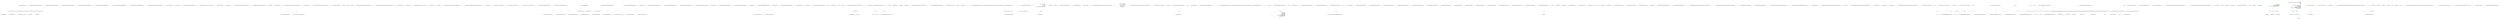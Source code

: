 digraph  {
n52 [label="CommandLine.Tests.Text.VerbsHelpTextFixture", span=""];
n0 [cluster="CommandLine.Tests.Text.VerbsHelpTextFixture.FailedParsingPrintsHelpIndex()", label="Entry CommandLine.Tests.Text.VerbsHelpTextFixture.FailedParsingPrintsHelpIndex()", span="42-42"];
n1 [cluster="CommandLine.Tests.Text.VerbsHelpTextFixture.FailedParsingPrintsHelpIndex()", label="DoCoreTestForIndex(new string[] {})", span="44-44"];
n2 [cluster="CommandLine.Tests.Text.VerbsHelpTextFixture.FailedParsingPrintsHelpIndex()", label="Exit CommandLine.Tests.Text.VerbsHelpTextFixture.FailedParsingPrintsHelpIndex()", span="42-42"];
n3 [cluster="CommandLine.Tests.Text.VerbsHelpTextFixture.DoCoreTestForIndex(string[])", label="Entry CommandLine.Tests.Text.VerbsHelpTextFixture.DoCoreTestForIndex(string[])", span="93-93"];
n4 [cluster="CommandLine.Tests.Text.VerbsHelpTextFixture.RequestingHelpPrintsHelpIndex()", label="Entry CommandLine.Tests.Text.VerbsHelpTextFixture.RequestingHelpPrintsHelpIndex()", span="48-48"];
n5 [cluster="CommandLine.Tests.Text.VerbsHelpTextFixture.RequestingHelpPrintsHelpIndex()", label="DoCoreTestForIndex(new string[] {''help''})", span="50-50"];
n6 [cluster="CommandLine.Tests.Text.VerbsHelpTextFixture.RequestingHelpPrintsHelpIndex()", label="Exit CommandLine.Tests.Text.VerbsHelpTextFixture.RequestingHelpPrintsHelpIndex()", span="48-48"];
n7 [cluster="CommandLine.Tests.Text.VerbsHelpTextFixture.RequestingBadHelpPrintsHelpIndex()", label="Entry CommandLine.Tests.Text.VerbsHelpTextFixture.RequestingBadHelpPrintsHelpIndex()", span="54-54"];
n8 [cluster="CommandLine.Tests.Text.VerbsHelpTextFixture.RequestingBadHelpPrintsHelpIndex()", label="DoCoreTestForIndex(new string[] { ''help'', ''undefined'' })", span="56-56"];
n9 [cluster="CommandLine.Tests.Text.VerbsHelpTextFixture.RequestingBadHelpPrintsHelpIndex()", label="Exit CommandLine.Tests.Text.VerbsHelpTextFixture.RequestingBadHelpPrintsHelpIndex()", span="54-54"];
n10 [cluster="CommandLine.Tests.Text.VerbsHelpTextFixture.FailedVerbParsingPrintsParticularHelpScreen()", label="Entry CommandLine.Tests.Text.VerbsHelpTextFixture.FailedVerbParsingPrintsParticularHelpScreen()", span="60-60"];
n11 [cluster="CommandLine.Tests.Text.VerbsHelpTextFixture.FailedVerbParsingPrintsParticularHelpScreen()", label="var options = new OptionsWithVerbsHelp()", span="62-62"];
n12 [cluster="CommandLine.Tests.Text.VerbsHelpTextFixture.FailedVerbParsingPrintsParticularHelpScreen()", label="var testWriter = new StringWriter()", span="63-63"];
n22 [cluster="CommandLine.Tests.Mocks.OptionsWithVerbsHelp.OptionsWithVerbsHelp()", label="Entry CommandLine.Tests.Mocks.OptionsWithVerbsHelp.OptionsWithVerbsHelp()", span="80-80"];
n13 [cluster="CommandLine.Tests.Text.VerbsHelpTextFixture.FailedVerbParsingPrintsParticularHelpScreen()", label="Result = Parser.ParseArguments(new string[] { ''clone'', ''--no_hardlinks'' }, options, testWriter)", span="64-64"];
n23 [cluster="System.IO.StringWriter.StringWriter()", label="Entry System.IO.StringWriter.StringWriter()", span="0-0"];
n15 [cluster="CommandLine.Tests.Text.VerbsHelpTextFixture.FailedVerbParsingPrintsParticularHelpScreen()", label="var helpText = testWriter.ToString()", span="68-68"];
n14 [cluster="CommandLine.Tests.Text.VerbsHelpTextFixture.FailedVerbParsingPrintsParticularHelpScreen()", label="ResultShouldBeFalse()", span="66-66"];
n24 [cluster="CommandLine.ICommandLineParser.ParseArguments(string[], object, System.IO.TextWriter)", label="Entry CommandLine.ICommandLineParser.ParseArguments(string[], object, System.IO.TextWriter)", span="72-72"];
n25 [cluster="CommandLine.Tests.CommandLineParserBaseFixture.ResultShouldBeFalse()", label="Entry CommandLine.Tests.CommandLineParserBaseFixture.ResultShouldBeFalse()", span="64-64"];
n16 [cluster="CommandLine.Tests.Text.VerbsHelpTextFixture.FailedVerbParsingPrintsParticularHelpScreen()", label="Console.WriteLine(helpText)", span="69-69"];
n26 [cluster="System.IO.StringWriter.ToString()", label="Entry System.IO.StringWriter.ToString()", span="0-0"];
n17 [cluster="CommandLine.Tests.Text.VerbsHelpTextFixture.FailedVerbParsingPrintsParticularHelpScreen()", label="var lines = helpText.Split(new string[] { Environment.NewLine }, StringSplitOptions.RemoveEmptyEntries)", span="70-70"];
n27 [cluster="System.Console.WriteLine(string)", label="Entry System.Console.WriteLine(string)", span="0-0"];
n18 [cluster="CommandLine.Tests.Text.VerbsHelpTextFixture.FailedVerbParsingPrintsParticularHelpScreen()", label="lines[5].Trim().Should().Equal(''--no-hardlinks    Optimize the cloning process from a repository on a local'')", span="72-72"];
n28 [cluster="string.Split(string[], System.StringSplitOptions)", label="Entry string.Split(string[], System.StringSplitOptions)", span="0-0"];
n19 [cluster="CommandLine.Tests.Text.VerbsHelpTextFixture.FailedVerbParsingPrintsParticularHelpScreen()", label="lines[6].Trim().Should().Equal(''filesystem by copying files.'')", span="73-73"];
n20 [cluster="CommandLine.Tests.Text.VerbsHelpTextFixture.FailedVerbParsingPrintsParticularHelpScreen()", label="lines[7].Trim().Should().Equal(''-q, --quiet       Suppress summary message.'')", span="74-74"];
n29 [cluster="string.Trim()", label="Entry string.Trim()", span="0-0"];
n30 [cluster="Unk.Should", label="Entry Unk.Should", span=""];
n31 [cluster="Unk.Equal", label="Entry Unk.Equal", span=""];
n21 [cluster="CommandLine.Tests.Text.VerbsHelpTextFixture.FailedVerbParsingPrintsParticularHelpScreen()", label="Exit CommandLine.Tests.Text.VerbsHelpTextFixture.FailedVerbParsingPrintsParticularHelpScreen()", span="60-60"];
n32 [cluster="CommandLine.Tests.Text.VerbsHelpTextFixture.RequestingHelpOfParticularVerbWithoutInstanceShouldWork()", label="Entry CommandLine.Tests.Text.VerbsHelpTextFixture.RequestingHelpOfParticularVerbWithoutInstanceShouldWork()", span="79-79"];
n33 [cluster="CommandLine.Tests.Text.VerbsHelpTextFixture.RequestingHelpOfParticularVerbWithoutInstanceShouldWork()", label="var options = new OptionsWithVerbsHelp()", span="81-81"];
n34 [cluster="CommandLine.Tests.Text.VerbsHelpTextFixture.RequestingHelpOfParticularVerbWithoutInstanceShouldWork()", label="var testWriter = new StringWriter()", span="82-82"];
n35 [cluster="CommandLine.Tests.Text.VerbsHelpTextFixture.RequestingHelpOfParticularVerbWithoutInstanceShouldWork()", label="Result = Parser.ParseArguments(new string[] {''help'', ''add''}, options, testWriter)", span="83-83"];
n37 [cluster="CommandLine.Tests.Text.VerbsHelpTextFixture.RequestingHelpOfParticularVerbWithoutInstanceShouldWork()", label="var helpText = testWriter.ToString()", span="87-87"];
n36 [cluster="CommandLine.Tests.Text.VerbsHelpTextFixture.RequestingHelpOfParticularVerbWithoutInstanceShouldWork()", label="ResultShouldBeFalse()", span="85-85"];
n38 [cluster="CommandLine.Tests.Text.VerbsHelpTextFixture.RequestingHelpOfParticularVerbWithoutInstanceShouldWork()", label="Console.WriteLine(helpText)", span="88-88"];
n39 [cluster="CommandLine.Tests.Text.VerbsHelpTextFixture.RequestingHelpOfParticularVerbWithoutInstanceShouldWork()", label="var lines = helpText.Split(new string[] { Environment.NewLine }, StringSplitOptions.RemoveEmptyEntries)", span="89-89"];
n40 [cluster="CommandLine.Tests.Text.VerbsHelpTextFixture.RequestingHelpOfParticularVerbWithoutInstanceShouldWork()", label="Exit CommandLine.Tests.Text.VerbsHelpTextFixture.RequestingHelpOfParticularVerbWithoutInstanceShouldWork()", span="79-79"];
n42 [cluster="CommandLine.Tests.Text.VerbsHelpTextFixture.DoCoreTestForIndex(string[])", label="var testWriter = new StringWriter()", span="96-96"];
n48 [cluster="CommandLine.Tests.Text.VerbsHelpTextFixture.DoCoreTestForIndex(string[])", label="lines[5].Trim().Should().Equal(''add       Add file contents to the index.'')", span="105-105"];
n49 [cluster="CommandLine.Tests.Text.VerbsHelpTextFixture.DoCoreTestForIndex(string[])", label="lines[6].Trim().Should().Equal(''commit    Record changes to the repository.'')", span="106-106"];
n50 [cluster="CommandLine.Tests.Text.VerbsHelpTextFixture.DoCoreTestForIndex(string[])", label="lines[7].Trim().Should().Equal(''clone     Clone a repository into a new directory.'')", span="107-107"];
n51 [cluster="CommandLine.Tests.Text.VerbsHelpTextFixture.DoCoreTestForIndex(string[])", label="Exit CommandLine.Tests.Text.VerbsHelpTextFixture.DoCoreTestForIndex(string[])", span="93-93"];
m0_23 [cluster="Humanizer.Configuration.RomanianFormatter.DateHumanize__minutes_ago(int)", file="FakeOptionsWithSequenceAndSeparator.cs", label="Entry Humanizer.Configuration.RomanianFormatter.DateHumanize__minutes_ago(int)", span="42-42"];
m0_24 [cluster="Humanizer.Configuration.RomanianFormatter.DateHumanize__minutes_ago(int)", file="FakeOptionsWithSequenceAndSeparator.cs", label="Debug.Assert(numberOfMinutes > 1)", span="44-44"];
m0_25 [cluster="Humanizer.Configuration.RomanianFormatter.DateHumanize__minutes_ago(int)", file="FakeOptionsWithSequenceAndSeparator.cs", label="0 < numberOfMinutes % 100 && numberOfMinutes % 100 < 20", span="46-46"];
m0_26 [cluster="Humanizer.Configuration.RomanianFormatter.DateHumanize__minutes_ago(int)", file="FakeOptionsWithSequenceAndSeparator.cs", label="return base.DateHumanize__minutes_ago(numberOfMinutes);", span="48-48"];
m0_27 [cluster="Humanizer.Configuration.RomanianFormatter.DateHumanize__minutes_ago(int)", file="FakeOptionsWithSequenceAndSeparator.cs", label="return string.Format(''acum {0} de minute'', numberOfMinutes);", span="51-51"];
m0_28 [cluster="Humanizer.Configuration.RomanianFormatter.DateHumanize__minutes_ago(int)", file="FakeOptionsWithSequenceAndSeparator.cs", label="Exit Humanizer.Configuration.RomanianFormatter.DateHumanize__minutes_ago(int)", span="42-42"];
m0_22 [cluster="Humanizer.Configuration.DefaultFormatter.DateHumanize__hours_ago(int)", file="FakeOptionsWithSequenceAndSeparator.cs", label="Entry Humanizer.Configuration.DefaultFormatter.DateHumanize__hours_ago(int)", span="11-11"];
m0_7 [cluster="Humanizer.Configuration.DefaultFormatter.DateHumanize__years_ago(int)", file="FakeOptionsWithSequenceAndSeparator.cs", label="Entry Humanizer.Configuration.DefaultFormatter.DateHumanize__years_ago(int)", span="31-31"];
m0_29 [cluster="Humanizer.Configuration.DefaultFormatter.DateHumanize__minutes_ago(int)", file="FakeOptionsWithSequenceAndSeparator.cs", label="Entry Humanizer.Configuration.DefaultFormatter.DateHumanize__minutes_ago(int)", span="16-16"];
m0_9 [cluster="Humanizer.Configuration.RomanianFormatter.DateHumanize__days_ago(int)", file="FakeOptionsWithSequenceAndSeparator.cs", label="Entry Humanizer.Configuration.RomanianFormatter.DateHumanize__days_ago(int)", span="18-18"];
m0_10 [cluster="Humanizer.Configuration.RomanianFormatter.DateHumanize__days_ago(int)", file="FakeOptionsWithSequenceAndSeparator.cs", label="Debug.Assert(numberOfDays > 1)", span="20-20"];
m0_11 [cluster="Humanizer.Configuration.RomanianFormatter.DateHumanize__days_ago(int)", file="FakeOptionsWithSequenceAndSeparator.cs", label="0 < numberOfDays % 100 && numberOfDays % 100 < 20", span="22-22"];
m0_12 [cluster="Humanizer.Configuration.RomanianFormatter.DateHumanize__days_ago(int)", file="FakeOptionsWithSequenceAndSeparator.cs", label="return base.DateHumanize__days_ago(numberOfDays);", span="24-24"];
m0_13 [cluster="Humanizer.Configuration.RomanianFormatter.DateHumanize__days_ago(int)", file="FakeOptionsWithSequenceAndSeparator.cs", label="return string.Format(''acum {0} de zile'', numberOfDays);", span="27-27"];
m0_14 [cluster="Humanizer.Configuration.RomanianFormatter.DateHumanize__days_ago(int)", file="FakeOptionsWithSequenceAndSeparator.cs", label="Exit Humanizer.Configuration.RomanianFormatter.DateHumanize__days_ago(int)", span="18-18"];
m0_15 [cluster="Humanizer.Configuration.DefaultFormatter.DateHumanize__days_ago(int)", file="FakeOptionsWithSequenceAndSeparator.cs", label="Entry Humanizer.Configuration.DefaultFormatter.DateHumanize__days_ago(int)", span="6-6"];
m0_8 [cluster="string.Format(string, object)", file="FakeOptionsWithSequenceAndSeparator.cs", label="Entry string.Format(string, object)", span="0-0"];
m0_0 [cluster="Humanizer.Configuration.RomanianFormatter.DateHumanize__years_ago(int)", file="FakeOptionsWithSequenceAndSeparator.cs", label="Entry Humanizer.Configuration.RomanianFormatter.DateHumanize__years_ago(int)", span="6-6"];
m0_1 [cluster="Humanizer.Configuration.RomanianFormatter.DateHumanize__years_ago(int)", file="FakeOptionsWithSequenceAndSeparator.cs", label="Debug.Assert(numberOfYears > 1)", span="8-8"];
m0_2 [cluster="Humanizer.Configuration.RomanianFormatter.DateHumanize__years_ago(int)", file="FakeOptionsWithSequenceAndSeparator.cs", label="0 < numberOfYears % 100 && numberOfYears % 100 < 20", span="10-10"];
m0_4 [cluster="Humanizer.Configuration.RomanianFormatter.DateHumanize__years_ago(int)", file="FakeOptionsWithSequenceAndSeparator.cs", label="return string.Format(''acum {0} de ani'', numberOfYears);", span="15-15"];
m0_5 [cluster="Humanizer.Configuration.RomanianFormatter.DateHumanize__years_ago(int)", file="FakeOptionsWithSequenceAndSeparator.cs", label="Exit Humanizer.Configuration.RomanianFormatter.DateHumanize__years_ago(int)", span="6-6"];
m0_6 [cluster="System.Diagnostics.Debug.Assert(bool)", file="FakeOptionsWithSequenceAndSeparator.cs", label="Entry System.Diagnostics.Debug.Assert(bool)", span="0-0"];
m0_16 [cluster="Humanizer.Configuration.RomanianFormatter.DateHumanize__hours_ago(int)", file="FakeOptionsWithSequenceAndSeparator.cs", label="Entry Humanizer.Configuration.RomanianFormatter.DateHumanize__hours_ago(int)", span="30-30"];
m0_17 [cluster="Humanizer.Configuration.RomanianFormatter.DateHumanize__hours_ago(int)", file="FakeOptionsWithSequenceAndSeparator.cs", label="Debug.Assert(numberOfHours > 1)", span="32-32"];
m0_18 [cluster="Humanizer.Configuration.RomanianFormatter.DateHumanize__hours_ago(int)", file="FakeOptionsWithSequenceAndSeparator.cs", label="0 < numberOfHours%100 && numberOfHours%100 < 20", span="34-34"];
m0_19 [cluster="Humanizer.Configuration.RomanianFormatter.DateHumanize__hours_ago(int)", file="FakeOptionsWithSequenceAndSeparator.cs", label="return base.DateHumanize__hours_ago(numberOfHours);", span="36-36"];
m0_20 [cluster="Humanizer.Configuration.RomanianFormatter.DateHumanize__hours_ago(int)", file="FakeOptionsWithSequenceAndSeparator.cs", label="return string.Format(''acum {0} de ore'', numberOfHours);", span="39-39"];
m0_21 [cluster="Humanizer.Configuration.RomanianFormatter.DateHumanize__hours_ago(int)", file="FakeOptionsWithSequenceAndSeparator.cs", label="Exit Humanizer.Configuration.RomanianFormatter.DateHumanize__hours_ago(int)", span="30-30"];
m0_30 [file="FakeOptionsWithSequenceAndSeparator.cs", label="Humanizer.Configuration.RomanianFormatter", span=""];
m1_5 [cluster="Unk.>", file="HelpText.cs", label="Entry Unk.>", span=""];
m1_43 [cluster="System.Action<T>.Invoke(T)", file="HelpText.cs", label="Entry System.Action<T>.Invoke(T)", span="0-0"];
m1_6 [cluster="Unk.Any", file="HelpText.cs", label="Entry Unk.Any", span=""];
m1_23 [cluster="Unk.Where", file="HelpText.cs", label="Entry Unk.Where", span=""];
m1_29 [cluster="CommandLine.Core.ReflectionExtensions.SetValue<T>(System.Reflection.PropertyInfo, T, object)", file="HelpText.cs", label="Entry CommandLine.Core.ReflectionExtensions.SetValue<T>(System.Reflection.PropertyInfo, T, object)", span="55-55"];
m1_30 [cluster="CommandLine.Core.ReflectionExtensions.SetValue<T>(System.Reflection.PropertyInfo, T, object)", file="HelpText.cs", label="Action<Exception> fail = inner => { throw new ApplicationException(''Cannot set value to target instance.'', inner); }", span="57-57"];
m1_31 [cluster="CommandLine.Core.ReflectionExtensions.SetValue<T>(System.Reflection.PropertyInfo, T, object)", file="HelpText.cs", label="property.SetValue(instance, value, null)", span="61-61"];
m1_40 [cluster="CommandLine.Core.ReflectionExtensions.SetValue<T>(System.Reflection.PropertyInfo, T, object)", file="HelpText.cs", label="return instance;", span="80-80"];
m1_33 [cluster="CommandLine.Core.ReflectionExtensions.SetValue<T>(System.Reflection.PropertyInfo, T, object)", file="HelpText.cs", label="fail(e)", span="65-65"];
m1_35 [cluster="CommandLine.Core.ReflectionExtensions.SetValue<T>(System.Reflection.PropertyInfo, T, object)", file="HelpText.cs", label="fail(e)", span="69-69"];
m1_37 [cluster="CommandLine.Core.ReflectionExtensions.SetValue<T>(System.Reflection.PropertyInfo, T, object)", file="HelpText.cs", label="fail(e)", span="73-73"];
m1_39 [cluster="CommandLine.Core.ReflectionExtensions.SetValue<T>(System.Reflection.PropertyInfo, T, object)", file="HelpText.cs", label="fail(e)", span="77-77"];
m1_32 [cluster="CommandLine.Core.ReflectionExtensions.SetValue<T>(System.Reflection.PropertyInfo, T, object)", file="HelpText.cs", label=TargetException, span="63-63"];
m1_34 [cluster="CommandLine.Core.ReflectionExtensions.SetValue<T>(System.Reflection.PropertyInfo, T, object)", file="HelpText.cs", label=TargetParameterCountException, span="67-67"];
m1_36 [cluster="CommandLine.Core.ReflectionExtensions.SetValue<T>(System.Reflection.PropertyInfo, T, object)", file="HelpText.cs", label=MethodAccessException, span="71-71"];
m1_38 [cluster="CommandLine.Core.ReflectionExtensions.SetValue<T>(System.Reflection.PropertyInfo, T, object)", file="HelpText.cs", label=TargetInvocationException, span="75-75"];
m1_41 [cluster="CommandLine.Core.ReflectionExtensions.SetValue<T>(System.Reflection.PropertyInfo, T, object)", file="HelpText.cs", label="Exit CommandLine.Core.ReflectionExtensions.SetValue<T>(System.Reflection.PropertyInfo, T, object)", span="55-55"];
m1_47 [cluster="System.ApplicationException.ApplicationException(string, System.Exception)", file="HelpText.cs", label="Entry System.ApplicationException.ApplicationException(string, System.Exception)", span="0-0"];
m1_53 [cluster="System.Array.CreateInstance(System.Type, int)", file="HelpText.cs", label="Entry System.Array.CreateInstance(System.Type, int)", span="0-0"];
m1_7 [cluster="Unk.selector", file="HelpText.cs", label="Entry Unk.selector", span=""];
m1_44 [cluster="lambda expression", file="HelpText.cs", label="Entry lambda expression", span="57-57"];
m1_26 [cluster="lambda expression", file="HelpText.cs", label="specProp.Property.SetValue(current, selector(specProp))", span="52-52"];
m1_25 [cluster="lambda expression", file="HelpText.cs", label="Entry lambda expression", span="51-52"];
m1_27 [cluster="lambda expression", file="HelpText.cs", label="Exit lambda expression", span="51-52"];
m1_45 [cluster="lambda expression", file="HelpText.cs", label="throw new ApplicationException(''Cannot set value to target instance.'', inner);", span="57-57"];
m1_46 [cluster="lambda expression", file="HelpText.cs", label="Exit lambda expression", span="57-57"];
m1_42 [cluster="System.Reflection.PropertyInfo.SetValue(object, object, object[])", file="HelpText.cs", label="Entry System.Reflection.PropertyInfo.SetValue(object, object, object[])", span="0-0"];
m1_14 [cluster="System.Type.IsAssignableFrom(System.Type)", file="HelpText.cs", label="Entry System.Type.IsAssignableFrom(System.Type)", span="0-0"];
m1_3 [cluster="System.Type.GetProperties()", file="HelpText.cs", label="Entry System.Type.GetProperties()", span="0-0"];
m1_0 [cluster="CommandLine.Core.ReflectionExtensions.GetSpecifications<T>(System.Type, System.Func<System.Reflection.PropertyInfo, T>)", file="HelpText.cs", label="Entry CommandLine.Core.ReflectionExtensions.GetSpecifications<T>(System.Type, System.Func<System.Reflection.PropertyInfo, T>)", span="12-12"];
m1_1 [cluster="CommandLine.Core.ReflectionExtensions.GetSpecifications<T>(System.Type, System.Func<System.Reflection.PropertyInfo, T>)", file="HelpText.cs", label="return from pi in type.GetProperties()\r\n                   let attrs = pi.GetCustomAttributes(true)\r\n                   where\r\n                        attrs.OfType<OptionAttribute>().Any() ||\r\n                        attrs.OfType<ValueAttribute>().Any()\r\n                   select selector(pi);", span="14-19"];
m1_2 [cluster="CommandLine.Core.ReflectionExtensions.GetSpecifications<T>(System.Type, System.Func<System.Reflection.PropertyInfo, T>)", file="HelpText.cs", label="Exit CommandLine.Core.ReflectionExtensions.GetSpecifications<T>(System.Type, System.Func<System.Reflection.PropertyInfo, T>)", span="12-12"];
m1_4 [cluster="System.Reflection.MemberInfo.GetCustomAttributes(bool)", file="HelpText.cs", label="Entry System.Reflection.MemberInfo.GetCustomAttributes(bool)", span="0-0"];
m1_24 [cluster="Unk.Aggregate", file="HelpText.cs", label="Entry Unk.Aggregate", span=""];
m1_48 [cluster="CommandLine.Core.ReflectionExtensions.CreateEmptyArray(System.Type)", file="HelpText.cs", label="Entry CommandLine.Core.ReflectionExtensions.CreateEmptyArray(System.Type)", span="83-83"];
m1_49 [cluster="CommandLine.Core.ReflectionExtensions.CreateEmptyArray(System.Type)", file="HelpText.cs", label="type == null", span="85-85"];
m1_51 [cluster="CommandLine.Core.ReflectionExtensions.CreateEmptyArray(System.Type)", file="HelpText.cs", label="return Array.CreateInstance(type, 0);", span="87-87"];
m1_50 [cluster="CommandLine.Core.ReflectionExtensions.CreateEmptyArray(System.Type)", file="HelpText.cs", label="throw new ArgumentNullException(''type'');", span="85-85"];
m1_52 [cluster="CommandLine.Core.ReflectionExtensions.CreateEmptyArray(System.Type)", file="HelpText.cs", label="Exit CommandLine.Core.ReflectionExtensions.CreateEmptyArray(System.Type)", span="83-83"];
m1_20 [cluster="CommandLine.Core.ReflectionExtensions.SetProperties<T>(T, System.Collections.Generic.IEnumerable<CommandLine.Core.SpecificationProperty>, System.Func<CommandLine.Core.SpecificationProperty, bool>, System.Func<CommandLine.Core.SpecificationProperty, object>)", file="HelpText.cs", label="Entry CommandLine.Core.ReflectionExtensions.SetProperties<T>(T, System.Collections.Generic.IEnumerable<CommandLine.Core.SpecificationProperty>, System.Func<CommandLine.Core.SpecificationProperty, bool>, System.Func<CommandLine.Core.SpecificationProperty, object>)", span="42-42"];
m1_21 [cluster="CommandLine.Core.ReflectionExtensions.SetProperties<T>(T, System.Collections.Generic.IEnumerable<CommandLine.Core.SpecificationProperty>, System.Func<CommandLine.Core.SpecificationProperty, bool>, System.Func<CommandLine.Core.SpecificationProperty, object>)", file="HelpText.cs", label="return specProps.Where(predicate)\r\n                .Aggregate(\r\n                    instance,\r\n                    (current, specProp) =>\r\n                        specProp.Property.SetValue(current, selector(specProp)));", span="48-52"];
m1_22 [cluster="CommandLine.Core.ReflectionExtensions.SetProperties<T>(T, System.Collections.Generic.IEnumerable<CommandLine.Core.SpecificationProperty>, System.Func<CommandLine.Core.SpecificationProperty, bool>, System.Func<CommandLine.Core.SpecificationProperty, object>)", file="HelpText.cs", label="Exit CommandLine.Core.ReflectionExtensions.SetProperties<T>(T, System.Collections.Generic.IEnumerable<CommandLine.Core.SpecificationProperty>, System.Func<CommandLine.Core.SpecificationProperty, bool>, System.Func<CommandLine.Core.SpecificationProperty, object>)", span="42-42"];
m1_28 [cluster="Unk.SetValue", file="HelpText.cs", label="Entry Unk.SetValue", span=""];
m1_8 [cluster="CommandLine.Core.ReflectionExtensions.ToDescriptorKind(System.Type)", file="HelpText.cs", label="Entry CommandLine.Core.ReflectionExtensions.ToDescriptorKind(System.Type)", span="22-22"];
m1_9 [cluster="CommandLine.Core.ReflectionExtensions.ToDescriptorKind(System.Type)", file="HelpText.cs", label="type == null", span="24-24"];
m1_11 [cluster="CommandLine.Core.ReflectionExtensions.ToDescriptorKind(System.Type)", file="HelpText.cs", label="return type == typeof(bool)\r\n                       ? TypeDescriptorKind.Boolean\r\n                       : type == typeof(string)\r\n                             ? TypeDescriptorKind.Scalar\r\n                             : type.IsArray || typeof(IEnumerable).IsAssignableFrom(type)\r\n                                   ? TypeDescriptorKind.Sequence\r\n                                   : TypeDescriptorKind.Scalar;", span="26-32"];
m1_10 [cluster="CommandLine.Core.ReflectionExtensions.ToDescriptorKind(System.Type)", file="HelpText.cs", label="throw new ArgumentNullException(''type'');", span="24-24"];
m1_12 [cluster="CommandLine.Core.ReflectionExtensions.ToDescriptorKind(System.Type)", file="HelpText.cs", label="Exit CommandLine.Core.ReflectionExtensions.ToDescriptorKind(System.Type)", span="22-22"];
m1_13 [cluster="System.ArgumentNullException.ArgumentNullException(string)", file="HelpText.cs", label="Entry System.ArgumentNullException.ArgumentNullException(string)", span="0-0"];
m1_15 [cluster="CommandLine.Core.ReflectionExtensions.IsScalar(System.Type)", file="HelpText.cs", label="Entry CommandLine.Core.ReflectionExtensions.IsScalar(System.Type)", span="35-35"];
m1_16 [cluster="CommandLine.Core.ReflectionExtensions.IsScalar(System.Type)", file="HelpText.cs", label="type == null", span="37-37"];
m1_18 [cluster="CommandLine.Core.ReflectionExtensions.IsScalar(System.Type)", file="HelpText.cs", label="return type == typeof(string) || !type.IsArray && !typeof(IEnumerable).IsAssignableFrom(type);", span="39-39"];
m1_17 [cluster="CommandLine.Core.ReflectionExtensions.IsScalar(System.Type)", file="HelpText.cs", label="throw new ArgumentNullException(''type'');", span="37-37"];
m1_19 [cluster="CommandLine.Core.ReflectionExtensions.IsScalar(System.Type)", file="HelpText.cs", label="Exit CommandLine.Core.ReflectionExtensions.IsScalar(System.Type)", span="35-35"];
m1_54 [file="HelpText.cs", label="System.Func<CommandLine.Core.SpecificationProperty, object>", span=""];
m2_2 [cluster="CommandLine.OptionArrayAttribute.OptionArrayAttribute(string)", file="NameLookup.cs", label="Entry CommandLine.OptionArrayAttribute.OptionArrayAttribute(string)", span="46-46"];
m2_3 [cluster="CommandLine.OptionArrayAttribute.OptionArrayAttribute(string)", file="NameLookup.cs", label="Exit CommandLine.OptionArrayAttribute.OptionArrayAttribute(string)", span="46-46"];
m2_4 [cluster="CommandLine.OptionArrayAttribute.OptionArrayAttribute(char, string)", file="NameLookup.cs", label="Entry CommandLine.OptionArrayAttribute.OptionArrayAttribute(char, string)", span="53-53"];
m2_5 [cluster="CommandLine.OptionArrayAttribute.OptionArrayAttribute(char, string)", file="NameLookup.cs", label="Exit CommandLine.OptionArrayAttribute.OptionArrayAttribute(char, string)", span="53-53"];
m2_0 [cluster="CommandLine.OptionArrayAttribute.OptionArrayAttribute(char)", file="NameLookup.cs", label="Entry CommandLine.OptionArrayAttribute.OptionArrayAttribute(char)", span="40-40"];
m2_1 [cluster="CommandLine.OptionArrayAttribute.OptionArrayAttribute(char)", file="NameLookup.cs", label="Exit CommandLine.OptionArrayAttribute.OptionArrayAttribute(char)", span="40-40"];
m4_15 [cluster="CommandLine.OptionAttribute.OptionAttribute()", file="OptionAttribute.cs", label="Entry CommandLine.OptionAttribute.OptionAttribute()", span="42-42"];
m4_16 [cluster="CommandLine.OptionAttribute.OptionAttribute()", file="OptionAttribute.cs", label="Exit CommandLine.OptionAttribute.OptionAttribute()", span="42-42"];
m4_21 [cluster="CommandLine.OptionAttribute.OptionAttribute(char)", file="OptionAttribute.cs", label="Entry CommandLine.OptionAttribute.OptionAttribute(char)", span="70-70"];
m4_22 [cluster="CommandLine.OptionAttribute.OptionAttribute(char)", file="OptionAttribute.cs", label="Exit CommandLine.OptionAttribute.OptionAttribute(char)", span="70-70"];
m4_19 [cluster="CommandLine.OptionAttribute.OptionAttribute(char, string)", file="OptionAttribute.cs", label="Entry CommandLine.OptionAttribute.OptionAttribute(char, string)", span="61-61"];
m4_20 [cluster="CommandLine.OptionAttribute.OptionAttribute(char, string)", file="OptionAttribute.cs", label="Exit CommandLine.OptionAttribute.OptionAttribute(char, string)", span="61-61"];
m4_14 [cluster="System.ArgumentNullException.ArgumentNullException(string)", file="OptionAttribute.cs", label="Entry System.ArgumentNullException.ArgumentNullException(string)", span="0-0"];
m4_0 [cluster="CommandLine.OptionAttribute.OptionAttribute(string, string)", file="OptionAttribute.cs", label="Entry CommandLine.OptionAttribute.OptionAttribute(string, string)", span="23-23"];
m4_1 [cluster="CommandLine.OptionAttribute.OptionAttribute(string, string)", file="OptionAttribute.cs", label="shortName == null", span="25-25"];
m4_3 [cluster="CommandLine.OptionAttribute.OptionAttribute(string, string)", file="OptionAttribute.cs", label="longName == null", span="26-26"];
m4_5 [cluster="CommandLine.OptionAttribute.OptionAttribute(string, string)", file="OptionAttribute.cs", label="this.shortName = shortName", span="28-28"];
m4_6 [cluster="CommandLine.OptionAttribute.OptionAttribute(string, string)", file="OptionAttribute.cs", label="this.longName = longName", span="29-29"];
m4_2 [cluster="CommandLine.OptionAttribute.OptionAttribute(string, string)", file="OptionAttribute.cs", label="throw new ArgumentNullException(''shortName'');", span="25-25"];
m4_4 [cluster="CommandLine.OptionAttribute.OptionAttribute(string, string)", file="OptionAttribute.cs", label="throw new ArgumentNullException(''longName'');", span="26-26"];
m4_7 [cluster="CommandLine.OptionAttribute.OptionAttribute(string, string)", file="OptionAttribute.cs", label="this.setName = string.Empty", span="30-30"];
m4_8 [cluster="CommandLine.OptionAttribute.OptionAttribute(string, string)", file="OptionAttribute.cs", label="this.min = -1", span="31-31"];
m4_9 [cluster="CommandLine.OptionAttribute.OptionAttribute(string, string)", file="OptionAttribute.cs", label="this.max = -1", span="32-32"];
m4_11 [cluster="CommandLine.OptionAttribute.OptionAttribute(string, string)", file="OptionAttribute.cs", label="this.helpText = string.Empty", span="34-34"];
m4_12 [cluster="CommandLine.OptionAttribute.OptionAttribute(string, string)", file="OptionAttribute.cs", label="this.metaValue = string.Empty", span="35-35"];
m4_13 [cluster="CommandLine.OptionAttribute.OptionAttribute(string, string)", file="OptionAttribute.cs", label="Exit CommandLine.OptionAttribute.OptionAttribute(string, string)", span="23-23"];
m4_17 [cluster="CommandLine.OptionAttribute.OptionAttribute(string)", file="OptionAttribute.cs", label="Entry CommandLine.OptionAttribute.OptionAttribute(string)", span="51-51"];
m4_18 [cluster="CommandLine.OptionAttribute.OptionAttribute(string)", file="OptionAttribute.cs", label="Exit CommandLine.OptionAttribute.OptionAttribute(string)", span="51-51"];
m4_23 [file="OptionAttribute.cs", label="CommandLine.OptionAttribute", span=""];
m5_4 [cluster="Humanizer.Localisation.Formatters.IFormatter.TimeSpanHumanize_Zero()", file="OptionMapperTests.cs", label="Entry Humanizer.Localisation.Formatters.IFormatter.TimeSpanHumanize_Zero()", span="28-28"];
m5_5 [cluster="Humanizer.Localisation.Formatters.IFormatter.TimeSpanHumanize_Zero()", file="OptionMapperTests.cs", label="Exit Humanizer.Localisation.Formatters.IFormatter.TimeSpanHumanize_Zero()", span="28-28"];
m5_2 [cluster="Humanizer.Localisation.Formatters.IFormatter.DateHumanize(Humanizer.Localisation.TimeUnit, Humanizer.Localisation.Tense, int)", file="OptionMapperTests.cs", label="Entry Humanizer.Localisation.Formatters.IFormatter.DateHumanize(Humanizer.Localisation.TimeUnit, Humanizer.Localisation.Tense, int)", span="22-22"];
m5_3 [cluster="Humanizer.Localisation.Formatters.IFormatter.DateHumanize(Humanizer.Localisation.TimeUnit, Humanizer.Localisation.Tense, int)", file="OptionMapperTests.cs", label="Exit Humanizer.Localisation.Formatters.IFormatter.DateHumanize(Humanizer.Localisation.TimeUnit, Humanizer.Localisation.Tense, int)", span="22-22"];
m5_0 [cluster="Humanizer.Localisation.Formatters.IFormatter.DateHumanize_Now()", file="OptionMapperTests.cs", label="Entry Humanizer.Localisation.Formatters.IFormatter.DateHumanize_Now()", span="13-13"];
m5_1 [cluster="Humanizer.Localisation.Formatters.IFormatter.DateHumanize_Now()", file="OptionMapperTests.cs", label="Exit Humanizer.Localisation.Formatters.IFormatter.DateHumanize_Now()", span="13-13"];
m5_6 [cluster="Humanizer.Localisation.Formatters.IFormatter.TimeSpanHumanize(Humanizer.Localisation.TimeUnit, int)", file="OptionMapperTests.cs", label="Entry Humanizer.Localisation.Formatters.IFormatter.TimeSpanHumanize(Humanizer.Localisation.TimeUnit, int)", span="36-36"];
m5_7 [cluster="Humanizer.Localisation.Formatters.IFormatter.TimeSpanHumanize(Humanizer.Localisation.TimeUnit, int)", file="OptionMapperTests.cs", label="Exit Humanizer.Localisation.Formatters.IFormatter.TimeSpanHumanize(Humanizer.Localisation.TimeUnit, int)", span="36-36"];
m6_42 [cluster="System.TimeSpan.TimeSpan(long)", file="OptionSpecification.cs", label="Entry System.TimeSpan.TimeSpan(long)", span="0-0"];
m6_0 [cluster="Humanizer.DateTimeHumanizeStrategy.PrecisionDateTimeHumanizeStrategy.PrecisionDateTimeHumanizeStrategy(double)", file="OptionSpecification.cs", label="Entry Humanizer.DateTimeHumanizeStrategy.PrecisionDateTimeHumanizeStrategy.PrecisionDateTimeHumanizeStrategy(double)", span="17-17"];
m6_1 [cluster="Humanizer.DateTimeHumanizeStrategy.PrecisionDateTimeHumanizeStrategy.PrecisionDateTimeHumanizeStrategy(double)", file="OptionSpecification.cs", label="_precision = precision", span="19-19"];
m6_2 [cluster="Humanizer.DateTimeHumanizeStrategy.PrecisionDateTimeHumanizeStrategy.PrecisionDateTimeHumanizeStrategy(double)", file="OptionSpecification.cs", label="Exit Humanizer.DateTimeHumanizeStrategy.PrecisionDateTimeHumanizeStrategy.PrecisionDateTimeHumanizeStrategy(double)", span="17-17"];
m6_45 [cluster="System.Convert.ToInt32(double)", file="OptionSpecification.cs", label="Entry System.Convert.ToInt32(double)", span="0-0"];
m6_46 [cluster="System.Math.Ceiling(double)", file="OptionSpecification.cs", label="Entry System.Math.Ceiling(double)", span="0-0"];
m6_44 [cluster="System.Math.Floor(double)", file="OptionSpecification.cs", label="Entry System.Math.Floor(double)", span="0-0"];
m6_3 [cluster="Humanizer.DateTimeHumanizeStrategy.PrecisionDateTimeHumanizeStrategy.Humanize(System.DateTime, System.DateTime)", file="OptionSpecification.cs", label="Entry Humanizer.DateTimeHumanizeStrategy.PrecisionDateTimeHumanizeStrategy.Humanize(System.DateTime, System.DateTime)", span="28-28"];
m6_4 [cluster="Humanizer.DateTimeHumanizeStrategy.PrecisionDateTimeHumanizeStrategy.Humanize(System.DateTime, System.DateTime)", file="OptionSpecification.cs", label="var ts = new TimeSpan(Math.Abs(comparisonBase.Ticks - input.Ticks))", span="30-30"];
m6_5 [cluster="Humanizer.DateTimeHumanizeStrategy.PrecisionDateTimeHumanizeStrategy.Humanize(System.DateTime, System.DateTime)", file="OptionSpecification.cs", label="var tense = input > comparisonBase ? Tense.Future : Tense.Past", span="31-31"];
m6_6 [cluster="Humanizer.DateTimeHumanizeStrategy.PrecisionDateTimeHumanizeStrategy.Humanize(System.DateTime, System.DateTime)", file="OptionSpecification.cs", label="int seconds = ts.Seconds, minutes = ts.Minutes, hours = ts.Hours, days = ts.Days", span="33-33"];
m6_29 [cluster="Humanizer.DateTimeHumanizeStrategy.PrecisionDateTimeHumanizeStrategy.Humanize(System.DateTime, System.DateTime)", file="OptionSpecification.cs", label="return Configurator.Formatter.DateHumanize(TimeUnit.Year, tense, years);", span="61-61"];
m6_31 [cluster="Humanizer.DateTimeHumanizeStrategy.PrecisionDateTimeHumanizeStrategy.Humanize(System.DateTime, System.DateTime)", file="OptionSpecification.cs", label="return Configurator.Formatter.DateHumanize(TimeUnit.Month, tense, months);", span="62-62"];
m6_33 [cluster="Humanizer.DateTimeHumanizeStrategy.PrecisionDateTimeHumanizeStrategy.Humanize(System.DateTime, System.DateTime)", file="OptionSpecification.cs", label="return Configurator.Formatter.DateHumanize(TimeUnit.Day, tense, days);", span="63-63"];
m6_35 [cluster="Humanizer.DateTimeHumanizeStrategy.PrecisionDateTimeHumanizeStrategy.Humanize(System.DateTime, System.DateTime)", file="OptionSpecification.cs", label="return Configurator.Formatter.DateHumanize(TimeUnit.Hour, tense, hours);", span="64-64"];
m6_37 [cluster="Humanizer.DateTimeHumanizeStrategy.PrecisionDateTimeHumanizeStrategy.Humanize(System.DateTime, System.DateTime)", file="OptionSpecification.cs", label="return Configurator.Formatter.DateHumanize(TimeUnit.Minute, tense, minutes);", span="65-65"];
m6_39 [cluster="Humanizer.DateTimeHumanizeStrategy.PrecisionDateTimeHumanizeStrategy.Humanize(System.DateTime, System.DateTime)", file="OptionSpecification.cs", label="return Configurator.Formatter.DateHumanize(TimeUnit.Second, tense, seconds);", span="66-66"];
m6_40 [cluster="Humanizer.DateTimeHumanizeStrategy.PrecisionDateTimeHumanizeStrategy.Humanize(System.DateTime, System.DateTime)", file="OptionSpecification.cs", label="return Configurator.Formatter.DateHumanize(TimeUnit.Millisecond, tense, 0);", span="67-67"];
m6_7 [cluster="Humanizer.DateTimeHumanizeStrategy.PrecisionDateTimeHumanizeStrategy.Humanize(System.DateTime, System.DateTime)", file="OptionSpecification.cs", label="int years = 0, months = 0", span="34-34"];
m6_8 [cluster="Humanizer.DateTimeHumanizeStrategy.PrecisionDateTimeHumanizeStrategy.Humanize(System.DateTime, System.DateTime)", file="OptionSpecification.cs", label="ts.Milliseconds >= 999 * _precision", span="37-37"];
m6_9 [cluster="Humanizer.DateTimeHumanizeStrategy.PrecisionDateTimeHumanizeStrategy.Humanize(System.DateTime, System.DateTime)", file="OptionSpecification.cs", label="seconds += 1", span="37-37"];
m6_10 [cluster="Humanizer.DateTimeHumanizeStrategy.PrecisionDateTimeHumanizeStrategy.Humanize(System.DateTime, System.DateTime)", file="OptionSpecification.cs", label="seconds >= 59 * _precision", span="38-38"];
m6_11 [cluster="Humanizer.DateTimeHumanizeStrategy.PrecisionDateTimeHumanizeStrategy.Humanize(System.DateTime, System.DateTime)", file="OptionSpecification.cs", label="minutes += 1", span="38-38"];
m6_12 [cluster="Humanizer.DateTimeHumanizeStrategy.PrecisionDateTimeHumanizeStrategy.Humanize(System.DateTime, System.DateTime)", file="OptionSpecification.cs", label="minutes >= 59 * _precision", span="39-39"];
m6_13 [cluster="Humanizer.DateTimeHumanizeStrategy.PrecisionDateTimeHumanizeStrategy.Humanize(System.DateTime, System.DateTime)", file="OptionSpecification.cs", label="hours += 1", span="39-39"];
m6_14 [cluster="Humanizer.DateTimeHumanizeStrategy.PrecisionDateTimeHumanizeStrategy.Humanize(System.DateTime, System.DateTime)", file="OptionSpecification.cs", label="hours >= 23 * _precision", span="40-40"];
m6_15 [cluster="Humanizer.DateTimeHumanizeStrategy.PrecisionDateTimeHumanizeStrategy.Humanize(System.DateTime, System.DateTime)", file="OptionSpecification.cs", label="days += 1", span="40-40"];
m6_16 [cluster="Humanizer.DateTimeHumanizeStrategy.PrecisionDateTimeHumanizeStrategy.Humanize(System.DateTime, System.DateTime)", file="OptionSpecification.cs", label="days >= 30 * _precision & days <= 31", span="43-43"];
m6_18 [cluster="Humanizer.DateTimeHumanizeStrategy.PrecisionDateTimeHumanizeStrategy.Humanize(System.DateTime, System.DateTime)", file="OptionSpecification.cs", label="days > 31 && days < 365 * _precision", span="44-44"];
m6_19 [cluster="Humanizer.DateTimeHumanizeStrategy.PrecisionDateTimeHumanizeStrategy.Humanize(System.DateTime, System.DateTime)", file="OptionSpecification.cs", label="int factor = Convert.ToInt32(Math.Floor((double)days / 30))", span="46-46"];
m6_20 [cluster="Humanizer.DateTimeHumanizeStrategy.PrecisionDateTimeHumanizeStrategy.Humanize(System.DateTime, System.DateTime)", file="OptionSpecification.cs", label="int maxMonths = Convert.ToInt32(Math.Ceiling((double)days / 30))", span="47-47"];
m6_21 [cluster="Humanizer.DateTimeHumanizeStrategy.PrecisionDateTimeHumanizeStrategy.Humanize(System.DateTime, System.DateTime)", file="OptionSpecification.cs", label="months = (days >= 30 * (factor + _precision)) ? maxMonths : maxMonths - 1", span="48-48"];
m6_22 [cluster="Humanizer.DateTimeHumanizeStrategy.PrecisionDateTimeHumanizeStrategy.Humanize(System.DateTime, System.DateTime)", file="OptionSpecification.cs", label="days >= 365 * _precision && days <= 366", span="52-52"];
m6_24 [cluster="Humanizer.DateTimeHumanizeStrategy.PrecisionDateTimeHumanizeStrategy.Humanize(System.DateTime, System.DateTime)", file="OptionSpecification.cs", label="days > 365", span="53-53"];
m6_25 [cluster="Humanizer.DateTimeHumanizeStrategy.PrecisionDateTimeHumanizeStrategy.Humanize(System.DateTime, System.DateTime)", file="OptionSpecification.cs", label="int factor = Convert.ToInt32(Math.Floor((double)days / 365))", span="55-55"];
m6_27 [cluster="Humanizer.DateTimeHumanizeStrategy.PrecisionDateTimeHumanizeStrategy.Humanize(System.DateTime, System.DateTime)", file="OptionSpecification.cs", label="years = (days >= 365 * (factor + _precision)) ? maxMonths : maxMonths - 1", span="57-57"];
m6_32 [cluster="Humanizer.DateTimeHumanizeStrategy.PrecisionDateTimeHumanizeStrategy.Humanize(System.DateTime, System.DateTime)", file="OptionSpecification.cs", label="days > 0", span="63-63"];
m6_34 [cluster="Humanizer.DateTimeHumanizeStrategy.PrecisionDateTimeHumanizeStrategy.Humanize(System.DateTime, System.DateTime)", file="OptionSpecification.cs", label="hours > 0", span="64-64"];
m6_36 [cluster="Humanizer.DateTimeHumanizeStrategy.PrecisionDateTimeHumanizeStrategy.Humanize(System.DateTime, System.DateTime)", file="OptionSpecification.cs", label="minutes > 0", span="65-65"];
m6_38 [cluster="Humanizer.DateTimeHumanizeStrategy.PrecisionDateTimeHumanizeStrategy.Humanize(System.DateTime, System.DateTime)", file="OptionSpecification.cs", label="seconds > 0", span="66-66"];
m6_28 [cluster="Humanizer.DateTimeHumanizeStrategy.PrecisionDateTimeHumanizeStrategy.Humanize(System.DateTime, System.DateTime)", file="OptionSpecification.cs", label="years > 0", span="61-61"];
m6_30 [cluster="Humanizer.DateTimeHumanizeStrategy.PrecisionDateTimeHumanizeStrategy.Humanize(System.DateTime, System.DateTime)", file="OptionSpecification.cs", label="months > 0", span="62-62"];
m6_17 [cluster="Humanizer.DateTimeHumanizeStrategy.PrecisionDateTimeHumanizeStrategy.Humanize(System.DateTime, System.DateTime)", file="OptionSpecification.cs", label="months = 1", span="43-43"];
m6_23 [cluster="Humanizer.DateTimeHumanizeStrategy.PrecisionDateTimeHumanizeStrategy.Humanize(System.DateTime, System.DateTime)", file="OptionSpecification.cs", label="years = 1", span="52-52"];
m6_41 [cluster="Humanizer.DateTimeHumanizeStrategy.PrecisionDateTimeHumanizeStrategy.Humanize(System.DateTime, System.DateTime)", file="OptionSpecification.cs", label="Exit Humanizer.DateTimeHumanizeStrategy.PrecisionDateTimeHumanizeStrategy.Humanize(System.DateTime, System.DateTime)", span="28-28"];
m6_47 [cluster="Humanizer.Localisation.Formatters.IFormatter.DateHumanize(Humanizer.Localisation.TimeUnit, Humanizer.Localisation.Tense, int)", file="OptionSpecification.cs", label="Entry Humanizer.Localisation.Formatters.IFormatter.DateHumanize(Humanizer.Localisation.TimeUnit, Humanizer.Localisation.Tense, int)", span="22-22"];
m6_43 [cluster="System.Math.Abs(long)", file="OptionSpecification.cs", label="Entry System.Math.Abs(long)", span="0-0"];
m6_48 [file="OptionSpecification.cs", label="Humanizer.DateTimeHumanizeStrategy.PrecisionDateTimeHumanizeStrategy", span=""];
m7_16 [cluster="Unk.Create", file="TokenizerTests.cs", label="Entry Unk.Create", span=""];
m7_4 [cluster="Unk.SingleOrDefault", file="TokenizerTests.cs", label="Entry Unk.SingleOrDefault", span=""];
m7_19 [cluster="Unk.WithNextValue", file="TokenizerTests.cs", label="Entry Unk.WithNextValue", span=""];
m7_10 [cluster="string.MatchName(string, string, System.StringComparer)", file="TokenizerTests.cs", label="Entry string.MatchName(string, string, System.StringComparer)", span="8-8"];
m7_6 [cluster="Unk.Map", file="TokenizerTests.cs", label="Entry Unk.Map", span=""];
m7_5 [cluster="Unk.ToMaybe", file="TokenizerTests.cs", label="Entry Unk.ToMaybe", span=""];
m7_23 [cluster="object.Equals(object)", file="TokenizerTests.cs", label="Entry object.Equals(object)", span="0-0"];
m7_28 [cluster="lambda expression", file="TokenizerTests.cs", label="Entry lambda expression", span="26-26"];
m7_7 [cluster="lambda expression", file="TokenizerTests.cs", label="Entry lambda expression", span="17-17"];
m7_11 [cluster="lambda expression", file="TokenizerTests.cs", label="Entry lambda expression", span="20-28"];
m7_13 [cluster="lambda expression", color=green, community=0, file="TokenizerTests.cs", label="var next = specifications\r\n                                    .SkipWhile(s => s.Equals(first)).Take(1)\r\n                                    .SingleOrDefault(x => x.IsValue()).ToMaybe()\r\n                                    .Map(second => TypeDescriptor.Create(second.TargetType, second.Max))", prediction=0, span="23-26"];
m7_12 [cluster="lambda expression", color=green, community=0, file="TokenizerTests.cs", label="var descr = TypeDescriptor.Create(first.TargetType, first.Max)", prediction=1, span="22-22"];
m7_14 [cluster="lambda expression", file="TokenizerTests.cs", label="return descr.WithNextValue(next);", span="27-27"];
m7_20 [cluster="lambda expression", file="TokenizerTests.cs", label="Entry lambda expression", span="24-24"];
m7_24 [cluster="lambda expression", file="TokenizerTests.cs", label="Entry lambda expression", span="25-25"];
m7_29 [cluster="lambda expression", color=green, community=0, file="TokenizerTests.cs", label="TypeDescriptor.Create(second.TargetType, second.Max)", prediction=2, span="26-26"];
m7_30 [cluster="lambda expression", file="TokenizerTests.cs", label="Exit lambda expression", span="26-26"];
m7_8 [cluster="lambda expression", file="TokenizerTests.cs", label="name.MatchName(a.ShortName, a.LongName, comparer)", span="17-17"];
m7_9 [cluster="lambda expression", file="TokenizerTests.cs", label="Exit lambda expression", span="17-17"];
m7_15 [cluster="lambda expression", file="TokenizerTests.cs", label="Exit lambda expression", span="20-28"];
m7_21 [cluster="lambda expression", file="TokenizerTests.cs", label="s.Equals(first)", span="24-24"];
m7_22 [cluster="lambda expression", file="TokenizerTests.cs", label="Exit lambda expression", span="24-24"];
m7_25 [cluster="lambda expression", file="TokenizerTests.cs", label="x.IsValue()", span="25-25"];
m7_26 [cluster="lambda expression", file="TokenizerTests.cs", label="Exit lambda expression", span="25-25"];
m7_0 [cluster="CommandLine.Core.TypeLookup.FindTypeDescriptorAndSibling(string, System.Collections.Generic.IEnumerable<CommandLine.Core.OptionSpecification>, System.StringComparer)", file="TokenizerTests.cs", label="Entry CommandLine.Core.TypeLookup.FindTypeDescriptorAndSibling(string, System.Collections.Generic.IEnumerable<CommandLine.Core.OptionSpecification>, System.StringComparer)", span="11-11"];
m7_1 [cluster="CommandLine.Core.TypeLookup.FindTypeDescriptorAndSibling(string, System.Collections.Generic.IEnumerable<CommandLine.Core.OptionSpecification>, System.StringComparer)", color=green, community=0, file="TokenizerTests.cs", label="var info =\r\n                specifications.SingleOrDefault(a => name.MatchName(a.ShortName, a.LongName, comparer))\r\n                    .ToMaybe()\r\n                    .Map(\r\n                        first =>\r\n                            {\r\n                                var descr = TypeDescriptor.Create(first.TargetType, first.Max);\r\n                                var next = specifications\r\n                                    .SkipWhile(s => s.Equals(first)).Take(1)\r\n                                    .SingleOrDefault(x => x.IsValue()).ToMaybe()\r\n                                    .Map(second => TypeDescriptor.Create(second.TargetType, second.Max));\r\n                                return descr.WithNextValue(next);\r\n                            })", prediction=3, span="16-28"];
m7_2 [cluster="CommandLine.Core.TypeLookup.FindTypeDescriptorAndSibling(string, System.Collections.Generic.IEnumerable<CommandLine.Core.OptionSpecification>, System.StringComparer)", file="TokenizerTests.cs", label="return info;", span="29-29"];
m7_3 [cluster="CommandLine.Core.TypeLookup.FindTypeDescriptorAndSibling(string, System.Collections.Generic.IEnumerable<CommandLine.Core.OptionSpecification>, System.StringComparer)", file="TokenizerTests.cs", label="Exit CommandLine.Core.TypeLookup.FindTypeDescriptorAndSibling(string, System.Collections.Generic.IEnumerable<CommandLine.Core.OptionSpecification>, System.StringComparer)", span="11-11"];
m7_18 [cluster="System.Collections.Generic.IEnumerable<TSource>.Take<TSource>(int)", file="TokenizerTests.cs", label="Entry System.Collections.Generic.IEnumerable<TSource>.Take<TSource>(int)", span="0-0"];
m7_17 [cluster="System.Collections.Generic.IEnumerable<TSource>.SkipWhile<TSource>(System.Func<TSource, bool>)", file="TokenizerTests.cs", label="Entry System.Collections.Generic.IEnumerable<TSource>.SkipWhile<TSource>(System.Func<TSource, bool>)", span="0-0"];
m7_27 [cluster="CommandLine.Core.Specification.IsValue()", file="TokenizerTests.cs", label="Entry CommandLine.Core.Specification.IsValue()", span="15-15"];
m7_33 [file="TokenizerTests.cs", label="System.Collections.Generic.IEnumerable<CommandLine.Core.OptionSpecification>", span=""];
m7_31 [file="TokenizerTests.cs", label=string, span=""];
m7_32 [file="TokenizerTests.cs", label="System.StringComparer", span=""];
m7_34 [file="TokenizerTests.cs", label=T1, span=""];
n52 -> n1  [color=darkseagreen4, key=1, label="CommandLine.Tests.Text.VerbsHelpTextFixture", style=dashed];
n52 -> n5  [color=darkseagreen4, key=1, label="CommandLine.Tests.Text.VerbsHelpTextFixture", style=dashed];
n52 -> n8  [color=darkseagreen4, key=1, label="CommandLine.Tests.Text.VerbsHelpTextFixture", style=dashed];
n52 -> n14  [color=darkseagreen4, key=1, label="CommandLine.Tests.Text.VerbsHelpTextFixture", style=dashed];
n52 -> n36  [color=darkseagreen4, key=1, label="CommandLine.Tests.Text.VerbsHelpTextFixture", style=dashed];
n17 -> n19  [color=darkseagreen4, key=1, label=lines, style=dashed];
n17 -> n20  [color=darkseagreen4, key=1, label=lines, style=dashed];
m0_23 -> m0_25  [color=darkseagreen4, key=1, label=int, style=dashed];
m0_23 -> m0_26  [color=darkseagreen4, key=1, label=int, style=dashed];
m0_23 -> m0_27  [color=darkseagreen4, key=1, label=int, style=dashed];
m0_9 -> m0_11  [color=darkseagreen4, key=1, label=int, style=dashed];
m0_9 -> m0_12  [color=darkseagreen4, key=1, label=int, style=dashed];
m0_9 -> m0_13  [color=darkseagreen4, key=1, label=int, style=dashed];
m0_0 -> m0_2  [color=darkseagreen4, key=1, label=int, style=dashed];
m0_0 -> m0_4  [color=darkseagreen4, key=1, label=int, style=dashed];
m0_16 -> m0_18  [color=darkseagreen4, key=1, label=int, style=dashed];
m0_16 -> m0_19  [color=darkseagreen4, key=1, label=int, style=dashed];
m0_16 -> m0_20  [color=darkseagreen4, key=1, label=int, style=dashed];
m0_30 -> m0_12  [color=darkseagreen4, key=1, label="Humanizer.Configuration.RomanianFormatter", style=dashed];
m0_30 -> m0_19  [color=darkseagreen4, key=1, label="Humanizer.Configuration.RomanianFormatter", style=dashed];
m0_30 -> m0_26  [color=darkseagreen4, key=1, label="Humanizer.Configuration.RomanianFormatter", style=dashed];
m1_29 -> m1_31  [color=darkseagreen4, key=1, label="System.Reflection.PropertyInfo", style=dashed];
m1_29 -> m1_40  [color=darkseagreen4, key=1, label=T, style=dashed];
m1_30 -> m1_45  [color=darkseagreen4, key=1, label="System.Exception", style=dashed];
m1_30 -> m1_33  [color=darkseagreen4, key=1, label=fail, style=dashed];
m1_30 -> m1_35  [color=darkseagreen4, key=1, label=fail, style=dashed];
m1_30 -> m1_37  [color=darkseagreen4, key=1, label=fail, style=dashed];
m1_30 -> m1_39  [color=darkseagreen4, key=1, label=fail, style=dashed];
m1_48 -> m1_51  [color=darkseagreen4, key=1, label="System.Type", style=dashed];
m1_20 -> m1_26  [color=darkseagreen4, key=1, label="System.Func<CommandLine.Core.SpecificationProperty, object>", style=dashed];
m1_21 -> m1_25  [color=darkseagreen4, key=1, label="lambda expression", style=dashed];
m1_8 -> m1_11  [color=darkseagreen4, key=1, label="System.Type", style=dashed];
m1_15 -> m1_18  [color=darkseagreen4, key=1, label="System.Type", style=dashed];
m1_54 -> m1_26  [color=darkseagreen4, key=1, label="System.Func<CommandLine.Core.SpecificationProperty, object>", style=dashed];
m4_0 -> m4_3  [color=darkseagreen4, key=1, label=string, style=dashed];
m6_5 -> m6_29  [color=darkseagreen4, key=1, label=tense, style=dashed];
m6_5 -> m6_31  [color=darkseagreen4, key=1, label=tense, style=dashed];
m6_5 -> m6_33  [color=darkseagreen4, key=1, label=tense, style=dashed];
m6_5 -> m6_35  [color=darkseagreen4, key=1, label=tense, style=dashed];
m6_5 -> m6_37  [color=darkseagreen4, key=1, label=tense, style=dashed];
m6_5 -> m6_39  [color=darkseagreen4, key=1, label=tense, style=dashed];
m6_5 -> m6_40  [color=darkseagreen4, key=1, label=tense, style=dashed];
m6_6 -> m6_8  [color=darkseagreen4, key=1, label=ts, style=dashed];
m6_6 -> m6_10  [color=darkseagreen4, key=1, label=seconds, style=dashed];
m6_6 -> m6_12  [color=darkseagreen4, key=1, label=minutes, style=dashed];
m6_6 -> m6_14  [color=darkseagreen4, key=1, label=hours, style=dashed];
m6_6 -> m6_16  [color=darkseagreen4, key=1, label=days, style=dashed];
m6_6 -> m6_18  [color=darkseagreen4, key=1, label=days, style=dashed];
m6_6 -> m6_22  [color=darkseagreen4, key=1, label=days, style=dashed];
m6_6 -> m6_24  [color=darkseagreen4, key=1, label=days, style=dashed];
m6_6 -> m6_32  [color=darkseagreen4, key=1, label=days, style=dashed];
m6_6 -> m6_33  [color=darkseagreen4, key=1, label=days, style=dashed];
m6_6 -> m6_34  [color=darkseagreen4, key=1, label=hours, style=dashed];
m6_6 -> m6_35  [color=darkseagreen4, key=1, label=hours, style=dashed];
m6_6 -> m6_36  [color=darkseagreen4, key=1, label=minutes, style=dashed];
m6_6 -> m6_37  [color=darkseagreen4, key=1, label=minutes, style=dashed];
m6_6 -> m6_38  [color=darkseagreen4, key=1, label=seconds, style=dashed];
m6_6 -> m6_39  [color=darkseagreen4, key=1, label=seconds, style=dashed];
m6_7 -> m6_28  [color=darkseagreen4, key=1, label=years, style=dashed];
m6_7 -> m6_29  [color=darkseagreen4, key=1, label=years, style=dashed];
m6_7 -> m6_30  [color=darkseagreen4, key=1, label=months, style=dashed];
m6_7 -> m6_31  [color=darkseagreen4, key=1, label=months, style=dashed];
m6_8 -> m6_8  [color=darkseagreen4, key=1, label=ts, style=dashed];
m6_9 -> m6_38  [color=darkseagreen4, key=1, label=seconds, style=dashed];
m6_9 -> m6_39  [color=darkseagreen4, key=1, label=seconds, style=dashed];
m6_11 -> m6_36  [color=darkseagreen4, key=1, label=minutes, style=dashed];
m6_11 -> m6_37  [color=darkseagreen4, key=1, label=minutes, style=dashed];
m6_13 -> m6_34  [color=darkseagreen4, key=1, label=hours, style=dashed];
m6_13 -> m6_35  [color=darkseagreen4, key=1, label=hours, style=dashed];
m6_15 -> m6_18  [color=darkseagreen4, key=1, label=days, style=dashed];
m6_15 -> m6_22  [color=darkseagreen4, key=1, label=days, style=dashed];
m6_15 -> m6_24  [color=darkseagreen4, key=1, label=days, style=dashed];
m6_15 -> m6_32  [color=darkseagreen4, key=1, label=days, style=dashed];
m6_15 -> m6_33  [color=darkseagreen4, key=1, label=days, style=dashed];
m6_21 -> m6_30  [color=darkseagreen4, key=1, label=months, style=dashed];
m6_21 -> m6_31  [color=darkseagreen4, key=1, label=months, style=dashed];
m6_27 -> m6_29  [color=darkseagreen4, key=1, label=years, style=dashed];
m6_17 -> m6_30  [color=darkseagreen4, key=1, label=months, style=dashed];
m6_17 -> m6_31  [color=darkseagreen4, key=1, label=months, style=dashed];
m6_23 -> m6_28  [color=darkseagreen4, key=1, label=years, style=dashed];
m6_23 -> m6_29  [color=darkseagreen4, key=1, label=years, style=dashed];
m6_48 -> m6_8  [color=darkseagreen4, key=1, label="Humanizer.DateTimeHumanizeStrategy.PrecisionDateTimeHumanizeStrategy", style=dashed];
m6_48 -> m6_10  [color=darkseagreen4, key=1, label="Humanizer.DateTimeHumanizeStrategy.PrecisionDateTimeHumanizeStrategy", style=dashed];
m6_48 -> m6_12  [color=darkseagreen4, key=1, label="Humanizer.DateTimeHumanizeStrategy.PrecisionDateTimeHumanizeStrategy", style=dashed];
m6_48 -> m6_14  [color=darkseagreen4, key=1, label="Humanizer.DateTimeHumanizeStrategy.PrecisionDateTimeHumanizeStrategy", style=dashed];
m6_48 -> m6_16  [color=darkseagreen4, key=1, label="Humanizer.DateTimeHumanizeStrategy.PrecisionDateTimeHumanizeStrategy", style=dashed];
m6_48 -> m6_18  [color=darkseagreen4, key=1, label="Humanizer.DateTimeHumanizeStrategy.PrecisionDateTimeHumanizeStrategy", style=dashed];
m6_48 -> m6_22  [color=darkseagreen4, key=1, label="Humanizer.DateTimeHumanizeStrategy.PrecisionDateTimeHumanizeStrategy", style=dashed];
m7_11 -> m7_21  [color=darkseagreen4, key=1, label=T1, style=dashed];
m7_13 -> m7_20  [color=green, key=1, label="lambda expression", style=dashed];
m7_13 -> m7_24  [color=green, key=1, label="lambda expression", style=dashed];
m7_13 -> m7_28  [color=green, key=1, label="lambda expression", style=dashed];
m7_12 -> m7_14  [color=green, key=1, label=descr, style=dashed];
m7_0 -> m7_8  [color=darkseagreen4, key=1, label=string, style=dashed];
m7_1 -> m7_7  [color=green, key=1, label="lambda expression", style=dashed];
m7_1 -> m7_11  [color=green, key=1, label="lambda expression", style=dashed];
m7_31 -> m7_8  [color=darkseagreen4, key=1, label=string, style=dashed];
m7_32 -> m7_8  [color=darkseagreen4, key=1, label="System.StringComparer", style=dashed];
m7_34 -> m7_21  [color=darkseagreen4, key=1, label=T1, style=dashed];
}
